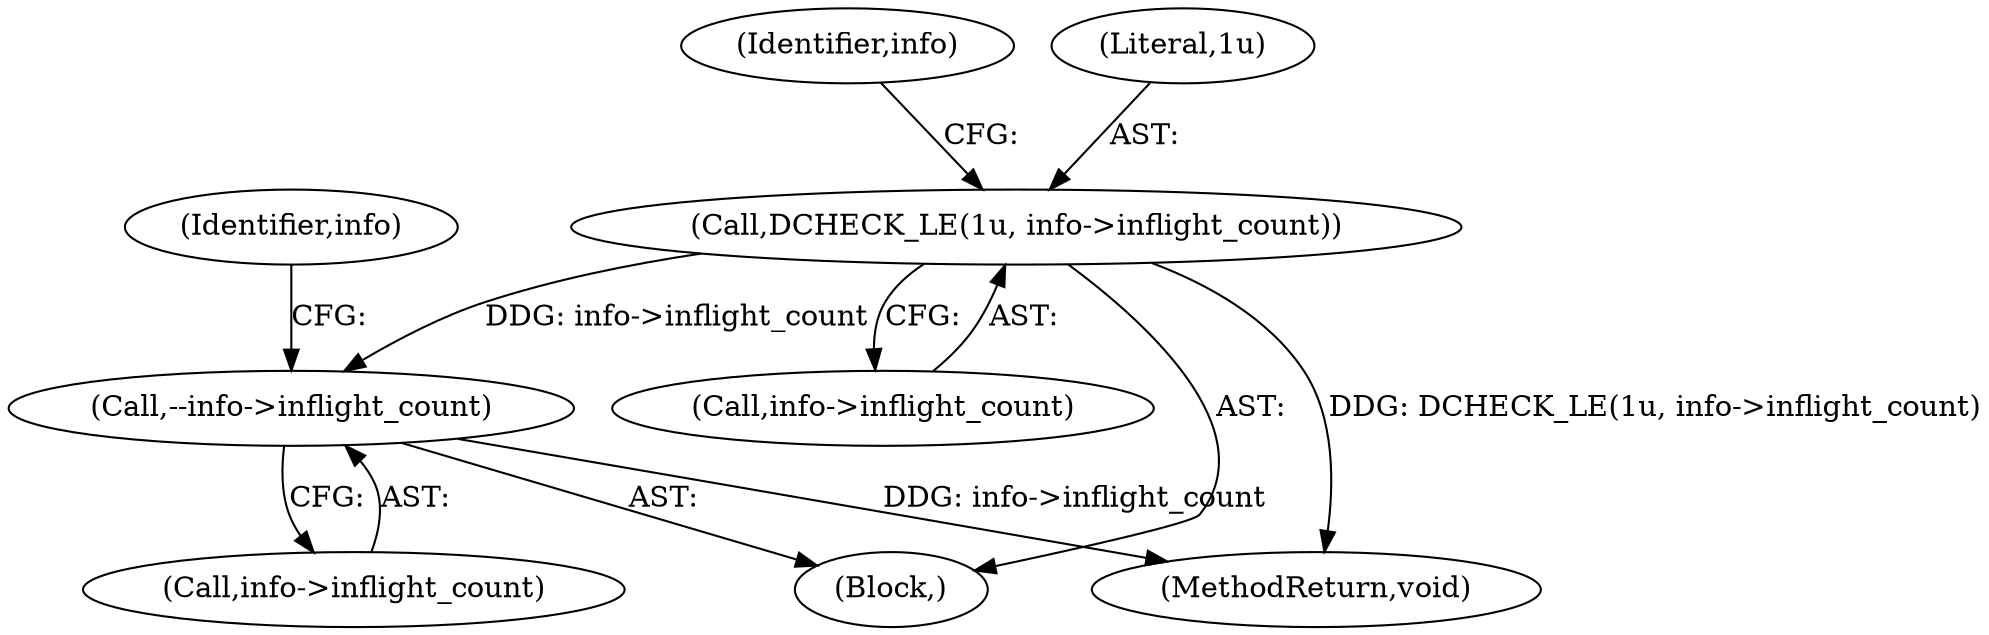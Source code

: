 digraph "0_Chrome_fec26ff33bf372476a70326f3669a35f34a9d474_6@pointer" {
"1000157" [label="(Call,DCHECK_LE(1u, info->inflight_count))"];
"1000162" [label="(Call,--info->inflight_count)"];
"1000159" [label="(Call,info->inflight_count)"];
"1000157" [label="(Call,DCHECK_LE(1u, info->inflight_count))"];
"1000156" [label="(Block,)"];
"1000164" [label="(Identifier,info)"];
"1000158" [label="(Literal,1u)"];
"1000163" [label="(Call,info->inflight_count)"];
"1000168" [label="(Identifier,info)"];
"1000173" [label="(MethodReturn,void)"];
"1000162" [label="(Call,--info->inflight_count)"];
"1000157" -> "1000156"  [label="AST: "];
"1000157" -> "1000159"  [label="CFG: "];
"1000158" -> "1000157"  [label="AST: "];
"1000159" -> "1000157"  [label="AST: "];
"1000164" -> "1000157"  [label="CFG: "];
"1000157" -> "1000173"  [label="DDG: DCHECK_LE(1u, info->inflight_count)"];
"1000157" -> "1000162"  [label="DDG: info->inflight_count"];
"1000162" -> "1000156"  [label="AST: "];
"1000162" -> "1000163"  [label="CFG: "];
"1000163" -> "1000162"  [label="AST: "];
"1000168" -> "1000162"  [label="CFG: "];
"1000162" -> "1000173"  [label="DDG: info->inflight_count"];
}
